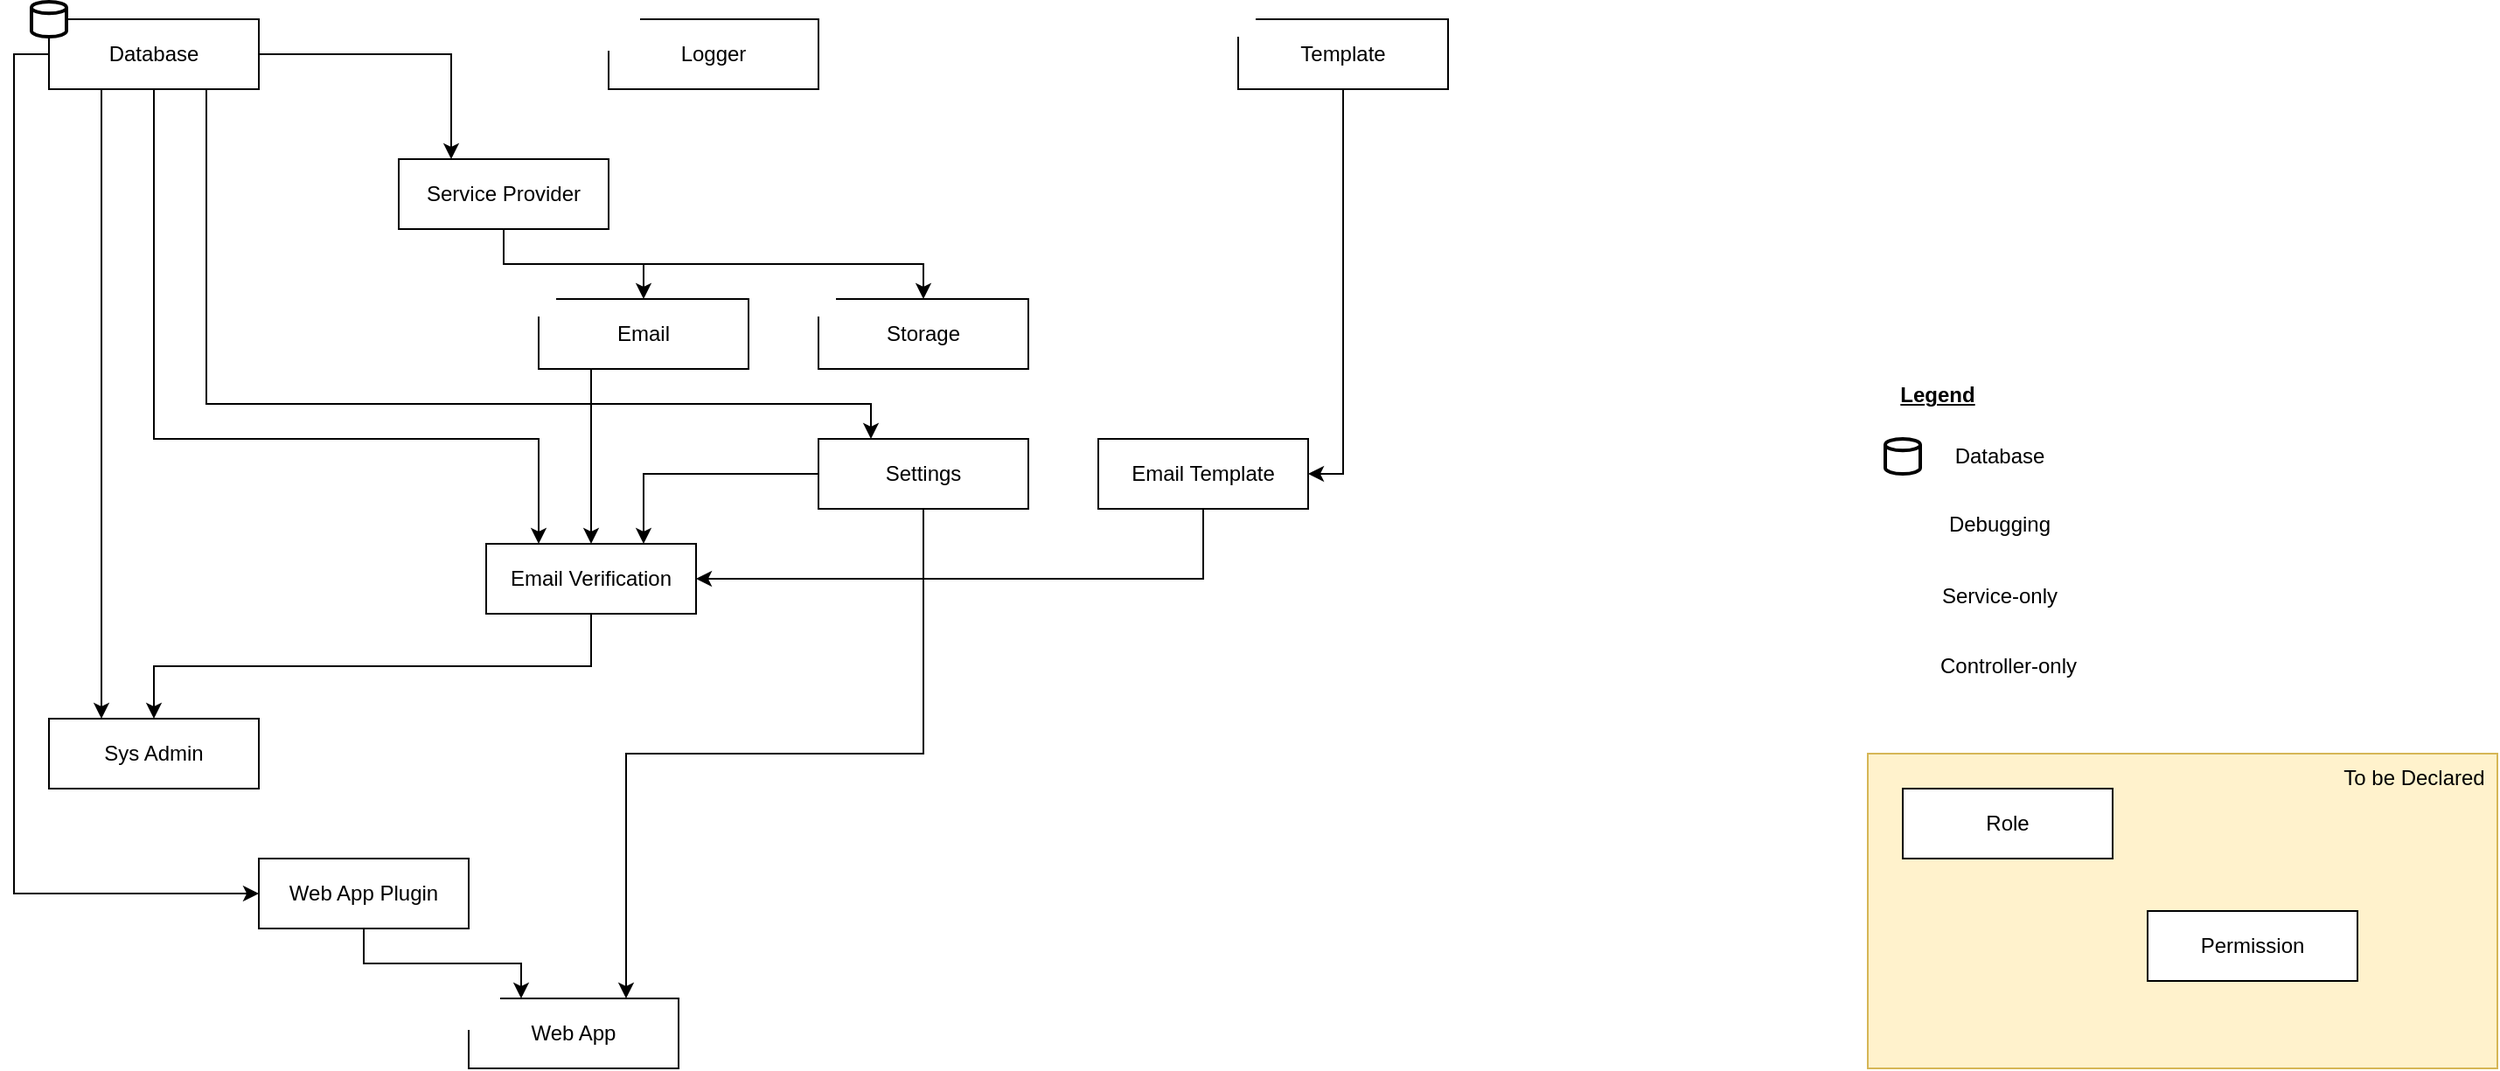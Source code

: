 <mxfile version="15.4.1" type="github">
  <diagram id="Y8sVqbXAGntjv1TFcKmq" name="Page-1">
    <mxGraphModel dx="948" dy="1642" grid="1" gridSize="10" guides="1" tooltips="1" connect="1" arrows="1" fold="1" page="1" pageScale="1" pageWidth="850" pageHeight="1100" math="0" shadow="0">
      <root>
        <mxCell id="0" />
        <mxCell id="1" parent="0" />
        <mxCell id="RXoW0D3C3Gs0RDY1B4QK-36" value="" style="group" vertex="1" connectable="0" parent="1">
          <mxGeometry x="1080" y="220" width="360" height="180" as="geometry" />
        </mxCell>
        <mxCell id="RXoW0D3C3Gs0RDY1B4QK-34" value="" style="rounded=0;whiteSpace=wrap;html=1;fillColor=#fff2cc;strokeColor=#d6b656;" vertex="1" parent="RXoW0D3C3Gs0RDY1B4QK-36">
          <mxGeometry width="360" height="180" as="geometry" />
        </mxCell>
        <mxCell id="RXoW0D3C3Gs0RDY1B4QK-35" value="To be Declared" style="text;html=1;strokeColor=none;fillColor=none;align=center;verticalAlign=middle;whiteSpace=wrap;rounded=0;" vertex="1" parent="RXoW0D3C3Gs0RDY1B4QK-36">
          <mxGeometry x="265.263" width="94.737" height="28.421" as="geometry" />
        </mxCell>
        <mxCell id="RXoW0D3C3Gs0RDY1B4QK-17" style="edgeStyle=orthogonalEdgeStyle;rounded=0;orthogonalLoop=1;jettySize=auto;html=1;exitX=0.5;exitY=1;exitDx=0;exitDy=0;entryX=0.25;entryY=0;entryDx=0;entryDy=0;" edge="1" parent="1" source="RXoW0D3C3Gs0RDY1B4QK-1" target="RXoW0D3C3Gs0RDY1B4QK-7">
          <mxGeometry relative="1" as="geometry">
            <mxPoint x="280" y="50" as="targetPoint" />
            <Array as="points">
              <mxPoint x="100" y="40" />
              <mxPoint x="320" y="40" />
            </Array>
          </mxGeometry>
        </mxCell>
        <mxCell id="RXoW0D3C3Gs0RDY1B4QK-20" style="edgeStyle=orthogonalEdgeStyle;rounded=0;orthogonalLoop=1;jettySize=auto;html=1;exitX=0.75;exitY=1;exitDx=0;exitDy=0;entryX=0.25;entryY=0;entryDx=0;entryDy=0;" edge="1" parent="1" source="RXoW0D3C3Gs0RDY1B4QK-1" target="RXoW0D3C3Gs0RDY1B4QK-11">
          <mxGeometry relative="1" as="geometry">
            <mxPoint x="510" y="30" as="targetPoint" />
            <Array as="points">
              <mxPoint x="130" y="20" />
              <mxPoint x="510" y="20" />
            </Array>
          </mxGeometry>
        </mxCell>
        <mxCell id="RXoW0D3C3Gs0RDY1B4QK-24" style="edgeStyle=orthogonalEdgeStyle;rounded=0;orthogonalLoop=1;jettySize=auto;html=1;exitX=0.25;exitY=1;exitDx=0;exitDy=0;entryX=0.25;entryY=0;entryDx=0;entryDy=0;" edge="1" parent="1" source="RXoW0D3C3Gs0RDY1B4QK-1" target="RXoW0D3C3Gs0RDY1B4QK-12">
          <mxGeometry relative="1" as="geometry" />
        </mxCell>
        <mxCell id="RXoW0D3C3Gs0RDY1B4QK-26" style="edgeStyle=orthogonalEdgeStyle;rounded=0;orthogonalLoop=1;jettySize=auto;html=1;exitX=1;exitY=0.5;exitDx=0;exitDy=0;entryX=0.25;entryY=0;entryDx=0;entryDy=0;" edge="1" parent="1" source="RXoW0D3C3Gs0RDY1B4QK-1" target="RXoW0D3C3Gs0RDY1B4QK-6">
          <mxGeometry relative="1" as="geometry">
            <Array as="points">
              <mxPoint x="270" y="-180" />
            </Array>
          </mxGeometry>
        </mxCell>
        <mxCell id="RXoW0D3C3Gs0RDY1B4QK-31" style="edgeStyle=orthogonalEdgeStyle;rounded=0;orthogonalLoop=1;jettySize=auto;html=1;exitX=0;exitY=0.5;exitDx=0;exitDy=0;entryX=0;entryY=0.5;entryDx=0;entryDy=0;" edge="1" parent="1" source="RXoW0D3C3Gs0RDY1B4QK-1" target="RXoW0D3C3Gs0RDY1B4QK-14">
          <mxGeometry relative="1" as="geometry" />
        </mxCell>
        <mxCell id="RXoW0D3C3Gs0RDY1B4QK-16" style="edgeStyle=orthogonalEdgeStyle;rounded=0;orthogonalLoop=1;jettySize=auto;html=1;exitX=0.25;exitY=1;exitDx=0;exitDy=0;entryX=0.5;entryY=0;entryDx=0;entryDy=0;" edge="1" parent="1" source="RXoW0D3C3Gs0RDY1B4QK-3" target="RXoW0D3C3Gs0RDY1B4QK-7">
          <mxGeometry relative="1" as="geometry" />
        </mxCell>
        <mxCell id="RXoW0D3C3Gs0RDY1B4QK-23" style="edgeStyle=orthogonalEdgeStyle;rounded=0;orthogonalLoop=1;jettySize=auto;html=1;exitX=0.5;exitY=1;exitDx=0;exitDy=0;entryX=1;entryY=0.5;entryDx=0;entryDy=0;" edge="1" parent="1" source="RXoW0D3C3Gs0RDY1B4QK-5" target="RXoW0D3C3Gs0RDY1B4QK-8">
          <mxGeometry relative="1" as="geometry" />
        </mxCell>
        <mxCell id="RXoW0D3C3Gs0RDY1B4QK-27" style="edgeStyle=orthogonalEdgeStyle;rounded=0;orthogonalLoop=1;jettySize=auto;html=1;exitX=0.5;exitY=1;exitDx=0;exitDy=0;entryX=0.5;entryY=0;entryDx=0;entryDy=0;" edge="1" parent="1" source="RXoW0D3C3Gs0RDY1B4QK-6" target="RXoW0D3C3Gs0RDY1B4QK-3">
          <mxGeometry relative="1" as="geometry" />
        </mxCell>
        <mxCell id="RXoW0D3C3Gs0RDY1B4QK-28" style="edgeStyle=orthogonalEdgeStyle;rounded=0;orthogonalLoop=1;jettySize=auto;html=1;exitX=0.5;exitY=1;exitDx=0;exitDy=0;entryX=0.5;entryY=0;entryDx=0;entryDy=0;" edge="1" parent="1" source="RXoW0D3C3Gs0RDY1B4QK-6" target="RXoW0D3C3Gs0RDY1B4QK-4">
          <mxGeometry relative="1" as="geometry" />
        </mxCell>
        <mxCell id="RXoW0D3C3Gs0RDY1B4QK-6" value="Service Provider" style="rounded=0;whiteSpace=wrap;html=1;" vertex="1" parent="1">
          <mxGeometry x="240" y="-120" width="120" height="40" as="geometry" />
        </mxCell>
        <mxCell id="RXoW0D3C3Gs0RDY1B4QK-25" style="edgeStyle=orthogonalEdgeStyle;rounded=0;orthogonalLoop=1;jettySize=auto;html=1;exitX=0.5;exitY=1;exitDx=0;exitDy=0;entryX=0.5;entryY=0;entryDx=0;entryDy=0;" edge="1" parent="1" source="RXoW0D3C3Gs0RDY1B4QK-7" target="RXoW0D3C3Gs0RDY1B4QK-12">
          <mxGeometry relative="1" as="geometry" />
        </mxCell>
        <mxCell id="RXoW0D3C3Gs0RDY1B4QK-7" value="Email Verification" style="rounded=0;whiteSpace=wrap;html=1;" vertex="1" parent="1">
          <mxGeometry x="290" y="100" width="120" height="40" as="geometry" />
        </mxCell>
        <mxCell id="RXoW0D3C3Gs0RDY1B4QK-30" style="edgeStyle=orthogonalEdgeStyle;rounded=0;orthogonalLoop=1;jettySize=auto;html=1;exitX=0.5;exitY=1;exitDx=0;exitDy=0;entryX=1;entryY=0.5;entryDx=0;entryDy=0;" edge="1" parent="1" source="RXoW0D3C3Gs0RDY1B4QK-8" target="RXoW0D3C3Gs0RDY1B4QK-7">
          <mxGeometry relative="1" as="geometry" />
        </mxCell>
        <mxCell id="RXoW0D3C3Gs0RDY1B4QK-8" value="Email Template" style="rounded=0;whiteSpace=wrap;html=1;" vertex="1" parent="1">
          <mxGeometry x="640" y="40" width="120" height="40" as="geometry" />
        </mxCell>
        <mxCell id="RXoW0D3C3Gs0RDY1B4QK-9" value="Permission" style="rounded=0;whiteSpace=wrap;html=1;" vertex="1" parent="1">
          <mxGeometry x="1240" y="310" width="120" height="40" as="geometry" />
        </mxCell>
        <mxCell id="RXoW0D3C3Gs0RDY1B4QK-10" value="Role" style="rounded=0;whiteSpace=wrap;html=1;" vertex="1" parent="1">
          <mxGeometry x="1100" y="240" width="120" height="40" as="geometry" />
        </mxCell>
        <mxCell id="RXoW0D3C3Gs0RDY1B4QK-18" style="edgeStyle=orthogonalEdgeStyle;rounded=0;orthogonalLoop=1;jettySize=auto;html=1;exitX=0;exitY=0.5;exitDx=0;exitDy=0;entryX=0.75;entryY=0;entryDx=0;entryDy=0;" edge="1" parent="1" source="RXoW0D3C3Gs0RDY1B4QK-11" target="RXoW0D3C3Gs0RDY1B4QK-7">
          <mxGeometry relative="1" as="geometry" />
        </mxCell>
        <mxCell id="RXoW0D3C3Gs0RDY1B4QK-12" value="Sys Admin" style="rounded=0;whiteSpace=wrap;html=1;" vertex="1" parent="1">
          <mxGeometry x="40" y="200" width="120" height="40" as="geometry" />
        </mxCell>
        <mxCell id="RXoW0D3C3Gs0RDY1B4QK-32" style="edgeStyle=orthogonalEdgeStyle;rounded=0;orthogonalLoop=1;jettySize=auto;html=1;exitX=0.5;exitY=1;exitDx=0;exitDy=0;entryX=0.25;entryY=0;entryDx=0;entryDy=0;" edge="1" parent="1" source="RXoW0D3C3Gs0RDY1B4QK-14" target="RXoW0D3C3Gs0RDY1B4QK-13">
          <mxGeometry relative="1" as="geometry" />
        </mxCell>
        <mxCell id="RXoW0D3C3Gs0RDY1B4QK-14" value="Web App Plugin" style="rounded=0;whiteSpace=wrap;html=1;" vertex="1" parent="1">
          <mxGeometry x="160" y="280" width="120" height="40" as="geometry" />
        </mxCell>
        <mxCell id="RXoW0D3C3Gs0RDY1B4QK-33" style="edgeStyle=orthogonalEdgeStyle;rounded=0;orthogonalLoop=1;jettySize=auto;html=1;exitX=0.5;exitY=1;exitDx=0;exitDy=0;entryX=0.75;entryY=0;entryDx=0;entryDy=0;" edge="1" parent="1" source="RXoW0D3C3Gs0RDY1B4QK-11" target="RXoW0D3C3Gs0RDY1B4QK-13">
          <mxGeometry relative="1" as="geometry" />
        </mxCell>
        <mxCell id="RXoW0D3C3Gs0RDY1B4QK-11" value="Settings" style="rounded=0;whiteSpace=wrap;html=1;" vertex="1" parent="1">
          <mxGeometry x="480" y="40" width="120" height="40" as="geometry" />
        </mxCell>
        <mxCell id="RXoW0D3C3Gs0RDY1B4QK-40" value="" style="group" vertex="1" connectable="0" parent="1">
          <mxGeometry x="30" y="-210" width="130" height="50" as="geometry" />
        </mxCell>
        <mxCell id="RXoW0D3C3Gs0RDY1B4QK-1" value="Database" style="rounded=0;whiteSpace=wrap;html=1;" vertex="1" parent="RXoW0D3C3Gs0RDY1B4QK-40">
          <mxGeometry x="10" y="10" width="120" height="40" as="geometry" />
        </mxCell>
        <mxCell id="RXoW0D3C3Gs0RDY1B4QK-39" value="" style="strokeWidth=2;html=1;shape=mxgraph.flowchart.database;whiteSpace=wrap;fillColor=default;" vertex="1" parent="RXoW0D3C3Gs0RDY1B4QK-40">
          <mxGeometry width="20" height="20" as="geometry" />
        </mxCell>
        <mxCell id="RXoW0D3C3Gs0RDY1B4QK-42" value="" style="group" vertex="1" connectable="0" parent="1">
          <mxGeometry x="350" y="-210" width="130" height="50" as="geometry" />
        </mxCell>
        <mxCell id="RXoW0D3C3Gs0RDY1B4QK-2" value="Logger" style="rounded=0;whiteSpace=wrap;html=1;" vertex="1" parent="RXoW0D3C3Gs0RDY1B4QK-42">
          <mxGeometry x="10" y="10" width="120" height="40" as="geometry" />
        </mxCell>
        <mxCell id="RXoW0D3C3Gs0RDY1B4QK-41" value="" style="shape=image;html=1;verticalAlign=top;verticalLabelPosition=bottom;labelBackgroundColor=#ffffff;imageAspect=0;aspect=fixed;image=https://cdn4.iconfinder.com/data/icons/online-marketing-hand-drawn-vol-1/52/bug__insect__nature__insert__trojan__virus__ladybug-128.png;fillColor=default;imageBackground=default;" vertex="1" parent="RXoW0D3C3Gs0RDY1B4QK-42">
          <mxGeometry width="28" height="28" as="geometry" />
        </mxCell>
        <mxCell id="RXoW0D3C3Gs0RDY1B4QK-44" value="" style="group" vertex="1" connectable="0" parent="1">
          <mxGeometry x="710" y="-210" width="130" height="50" as="geometry" />
        </mxCell>
        <mxCell id="RXoW0D3C3Gs0RDY1B4QK-5" value="Template" style="rounded=0;whiteSpace=wrap;html=1;" vertex="1" parent="RXoW0D3C3Gs0RDY1B4QK-44">
          <mxGeometry x="10" y="10" width="120" height="40" as="geometry" />
        </mxCell>
        <mxCell id="RXoW0D3C3Gs0RDY1B4QK-43" value="" style="shape=image;html=1;verticalAlign=top;verticalLabelPosition=bottom;labelBackgroundColor=#ffffff;imageAspect=0;aspect=fixed;image=https://cdn4.iconfinder.com/data/icons/48-bubbles/48/12.File-128.png;fillColor=default;imageBackground=default;" vertex="1" parent="RXoW0D3C3Gs0RDY1B4QK-44">
          <mxGeometry width="20" height="20" as="geometry" />
        </mxCell>
        <mxCell id="RXoW0D3C3Gs0RDY1B4QK-47" value="" style="group" vertex="1" connectable="0" parent="1">
          <mxGeometry x="470" y="-50" width="130" height="50" as="geometry" />
        </mxCell>
        <mxCell id="RXoW0D3C3Gs0RDY1B4QK-4" value="Storage" style="rounded=0;whiteSpace=wrap;html=1;" vertex="1" parent="RXoW0D3C3Gs0RDY1B4QK-47">
          <mxGeometry x="10" y="10" width="120" height="40" as="geometry" />
        </mxCell>
        <mxCell id="RXoW0D3C3Gs0RDY1B4QK-46" value="" style="shape=image;html=1;verticalAlign=top;verticalLabelPosition=bottom;labelBackgroundColor=#ffffff;imageAspect=0;aspect=fixed;image=https://cdn4.iconfinder.com/data/icons/48-bubbles/48/12.File-128.png;fillColor=default;imageBackground=default;" vertex="1" parent="RXoW0D3C3Gs0RDY1B4QK-47">
          <mxGeometry width="20" height="20" as="geometry" />
        </mxCell>
        <mxCell id="RXoW0D3C3Gs0RDY1B4QK-48" value="" style="group" vertex="1" connectable="0" parent="1">
          <mxGeometry x="310" y="-50" width="130" height="50" as="geometry" />
        </mxCell>
        <mxCell id="RXoW0D3C3Gs0RDY1B4QK-3" value="Email" style="rounded=0;whiteSpace=wrap;html=1;" vertex="1" parent="RXoW0D3C3Gs0RDY1B4QK-48">
          <mxGeometry x="10" y="10" width="120" height="40" as="geometry" />
        </mxCell>
        <mxCell id="RXoW0D3C3Gs0RDY1B4QK-45" value="" style="shape=image;html=1;verticalAlign=top;verticalLabelPosition=bottom;labelBackgroundColor=#ffffff;imageAspect=0;aspect=fixed;image=https://cdn4.iconfinder.com/data/icons/48-bubbles/48/12.File-128.png;fillColor=default;imageBackground=default;" vertex="1" parent="RXoW0D3C3Gs0RDY1B4QK-48">
          <mxGeometry width="20" height="20" as="geometry" />
        </mxCell>
        <mxCell id="RXoW0D3C3Gs0RDY1B4QK-51" value="" style="group" vertex="1" connectable="0" parent="1">
          <mxGeometry x="270" y="350" width="130" height="50" as="geometry" />
        </mxCell>
        <mxCell id="RXoW0D3C3Gs0RDY1B4QK-13" value="Web App" style="rounded=0;whiteSpace=wrap;html=1;" vertex="1" parent="RXoW0D3C3Gs0RDY1B4QK-51">
          <mxGeometry x="10" y="10" width="120" height="40" as="geometry" />
        </mxCell>
        <mxCell id="RXoW0D3C3Gs0RDY1B4QK-50" value="" style="shape=image;html=1;verticalAlign=top;verticalLabelPosition=bottom;labelBackgroundColor=#ffffff;imageAspect=0;aspect=fixed;image=https://cdn1.iconfinder.com/data/icons/seo-and-web-development-6/32/development_globe_sphere-128.png;fillColor=default;imageBackground=default;" vertex="1" parent="RXoW0D3C3Gs0RDY1B4QK-51">
          <mxGeometry width="28" height="28" as="geometry" />
        </mxCell>
        <mxCell id="RXoW0D3C3Gs0RDY1B4QK-70" value="" style="group" vertex="1" connectable="0" parent="1">
          <mxGeometry x="1080" width="125" height="184" as="geometry" />
        </mxCell>
        <mxCell id="RXoW0D3C3Gs0RDY1B4QK-68" value="" style="group" vertex="1" connectable="0" parent="RXoW0D3C3Gs0RDY1B4QK-70">
          <mxGeometry x="5" y="40" width="120" height="144" as="geometry" />
        </mxCell>
        <mxCell id="RXoW0D3C3Gs0RDY1B4QK-55" value="" style="group" vertex="1" connectable="0" parent="RXoW0D3C3Gs0RDY1B4QK-68">
          <mxGeometry x="5" width="100" height="20" as="geometry" />
        </mxCell>
        <mxCell id="RXoW0D3C3Gs0RDY1B4QK-52" value="" style="strokeWidth=2;html=1;shape=mxgraph.flowchart.database;whiteSpace=wrap;fillColor=default;" vertex="1" parent="RXoW0D3C3Gs0RDY1B4QK-55">
          <mxGeometry width="20" height="20" as="geometry" />
        </mxCell>
        <mxCell id="RXoW0D3C3Gs0RDY1B4QK-53" value="Database" style="text;html=1;resizable=0;autosize=1;align=center;verticalAlign=middle;points=[];fillColor=none;strokeColor=none;rounded=0;" vertex="1" parent="RXoW0D3C3Gs0RDY1B4QK-55">
          <mxGeometry x="30" width="70" height="20" as="geometry" />
        </mxCell>
        <mxCell id="RXoW0D3C3Gs0RDY1B4QK-59" value="" style="group" vertex="1" connectable="0" parent="RXoW0D3C3Gs0RDY1B4QK-68">
          <mxGeometry y="35" width="105" height="28" as="geometry" />
        </mxCell>
        <mxCell id="RXoW0D3C3Gs0RDY1B4QK-56" value="" style="shape=image;html=1;verticalAlign=top;verticalLabelPosition=bottom;labelBackgroundColor=#ffffff;imageAspect=0;aspect=fixed;image=https://cdn4.iconfinder.com/data/icons/online-marketing-hand-drawn-vol-1/52/bug__insect__nature__insert__trojan__virus__ladybug-128.png;fillColor=default;imageBackground=default;" vertex="1" parent="RXoW0D3C3Gs0RDY1B4QK-59">
          <mxGeometry width="28" height="28" as="geometry" />
        </mxCell>
        <mxCell id="RXoW0D3C3Gs0RDY1B4QK-58" value="Debugging" style="text;html=1;resizable=0;autosize=1;align=center;verticalAlign=middle;points=[];fillColor=none;strokeColor=none;rounded=0;" vertex="1" parent="RXoW0D3C3Gs0RDY1B4QK-59">
          <mxGeometry x="35" y="4" width="70" height="20" as="geometry" />
        </mxCell>
        <mxCell id="RXoW0D3C3Gs0RDY1B4QK-65" value="" style="group" vertex="1" connectable="0" parent="RXoW0D3C3Gs0RDY1B4QK-68">
          <mxGeometry x="5" y="80" width="105" height="20" as="geometry" />
        </mxCell>
        <mxCell id="RXoW0D3C3Gs0RDY1B4QK-61" value="" style="shape=image;html=1;verticalAlign=top;verticalLabelPosition=bottom;labelBackgroundColor=#ffffff;imageAspect=0;aspect=fixed;image=https://cdn4.iconfinder.com/data/icons/48-bubbles/48/12.File-128.png;fillColor=default;imageBackground=default;" vertex="1" parent="RXoW0D3C3Gs0RDY1B4QK-65">
          <mxGeometry width="20" height="20" as="geometry" />
        </mxCell>
        <mxCell id="RXoW0D3C3Gs0RDY1B4QK-62" value="Service-only" style="text;html=1;resizable=0;autosize=1;align=center;verticalAlign=middle;points=[];fillColor=none;strokeColor=none;rounded=0;" vertex="1" parent="RXoW0D3C3Gs0RDY1B4QK-65">
          <mxGeometry x="25" width="80" height="20" as="geometry" />
        </mxCell>
        <mxCell id="RXoW0D3C3Gs0RDY1B4QK-66" value="" style="group" vertex="1" connectable="0" parent="RXoW0D3C3Gs0RDY1B4QK-68">
          <mxGeometry x="1" y="116" width="119" height="28" as="geometry" />
        </mxCell>
        <mxCell id="RXoW0D3C3Gs0RDY1B4QK-63" value="" style="shape=image;html=1;verticalAlign=top;verticalLabelPosition=bottom;labelBackgroundColor=#ffffff;imageAspect=0;aspect=fixed;image=https://cdn1.iconfinder.com/data/icons/seo-and-web-development-6/32/development_globe_sphere-128.png;fillColor=default;imageBackground=default;" vertex="1" parent="RXoW0D3C3Gs0RDY1B4QK-66">
          <mxGeometry width="28" height="28" as="geometry" />
        </mxCell>
        <mxCell id="RXoW0D3C3Gs0RDY1B4QK-64" value="Controller-only" style="text;html=1;resizable=0;autosize=1;align=center;verticalAlign=middle;points=[];fillColor=none;strokeColor=none;rounded=0;" vertex="1" parent="RXoW0D3C3Gs0RDY1B4QK-66">
          <mxGeometry x="29" y="4" width="90" height="20" as="geometry" />
        </mxCell>
        <mxCell id="RXoW0D3C3Gs0RDY1B4QK-69" value="Legend" style="text;html=1;strokeColor=none;fillColor=none;align=center;verticalAlign=middle;whiteSpace=wrap;rounded=0;fontStyle=5" vertex="1" parent="RXoW0D3C3Gs0RDY1B4QK-70">
          <mxGeometry width="80" height="30" as="geometry" />
        </mxCell>
      </root>
    </mxGraphModel>
  </diagram>
</mxfile>
